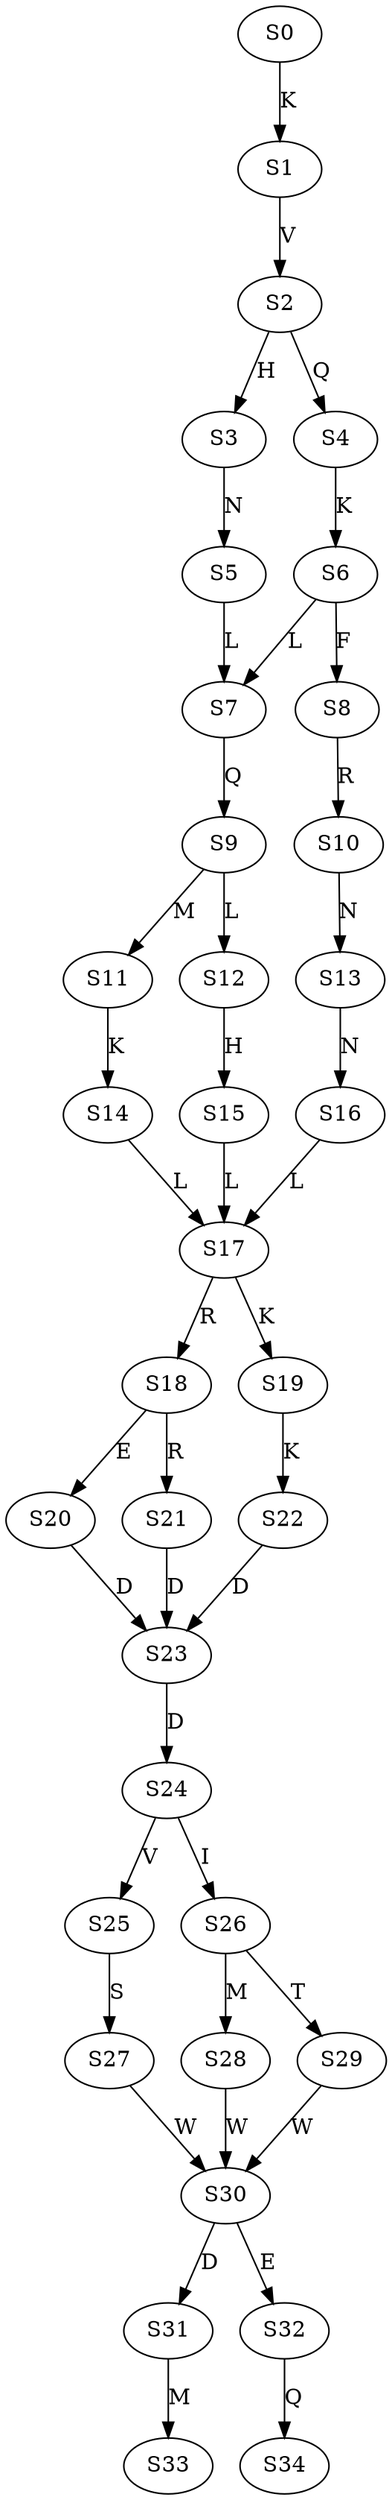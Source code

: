 strict digraph  {
	S0 -> S1 [ label = K ];
	S1 -> S2 [ label = V ];
	S2 -> S3 [ label = H ];
	S2 -> S4 [ label = Q ];
	S3 -> S5 [ label = N ];
	S4 -> S6 [ label = K ];
	S5 -> S7 [ label = L ];
	S6 -> S8 [ label = F ];
	S6 -> S7 [ label = L ];
	S7 -> S9 [ label = Q ];
	S8 -> S10 [ label = R ];
	S9 -> S11 [ label = M ];
	S9 -> S12 [ label = L ];
	S10 -> S13 [ label = N ];
	S11 -> S14 [ label = K ];
	S12 -> S15 [ label = H ];
	S13 -> S16 [ label = N ];
	S14 -> S17 [ label = L ];
	S15 -> S17 [ label = L ];
	S16 -> S17 [ label = L ];
	S17 -> S18 [ label = R ];
	S17 -> S19 [ label = K ];
	S18 -> S20 [ label = E ];
	S18 -> S21 [ label = R ];
	S19 -> S22 [ label = K ];
	S20 -> S23 [ label = D ];
	S21 -> S23 [ label = D ];
	S22 -> S23 [ label = D ];
	S23 -> S24 [ label = D ];
	S24 -> S25 [ label = V ];
	S24 -> S26 [ label = I ];
	S25 -> S27 [ label = S ];
	S26 -> S28 [ label = M ];
	S26 -> S29 [ label = T ];
	S27 -> S30 [ label = W ];
	S28 -> S30 [ label = W ];
	S29 -> S30 [ label = W ];
	S30 -> S31 [ label = D ];
	S30 -> S32 [ label = E ];
	S31 -> S33 [ label = M ];
	S32 -> S34 [ label = Q ];
}
